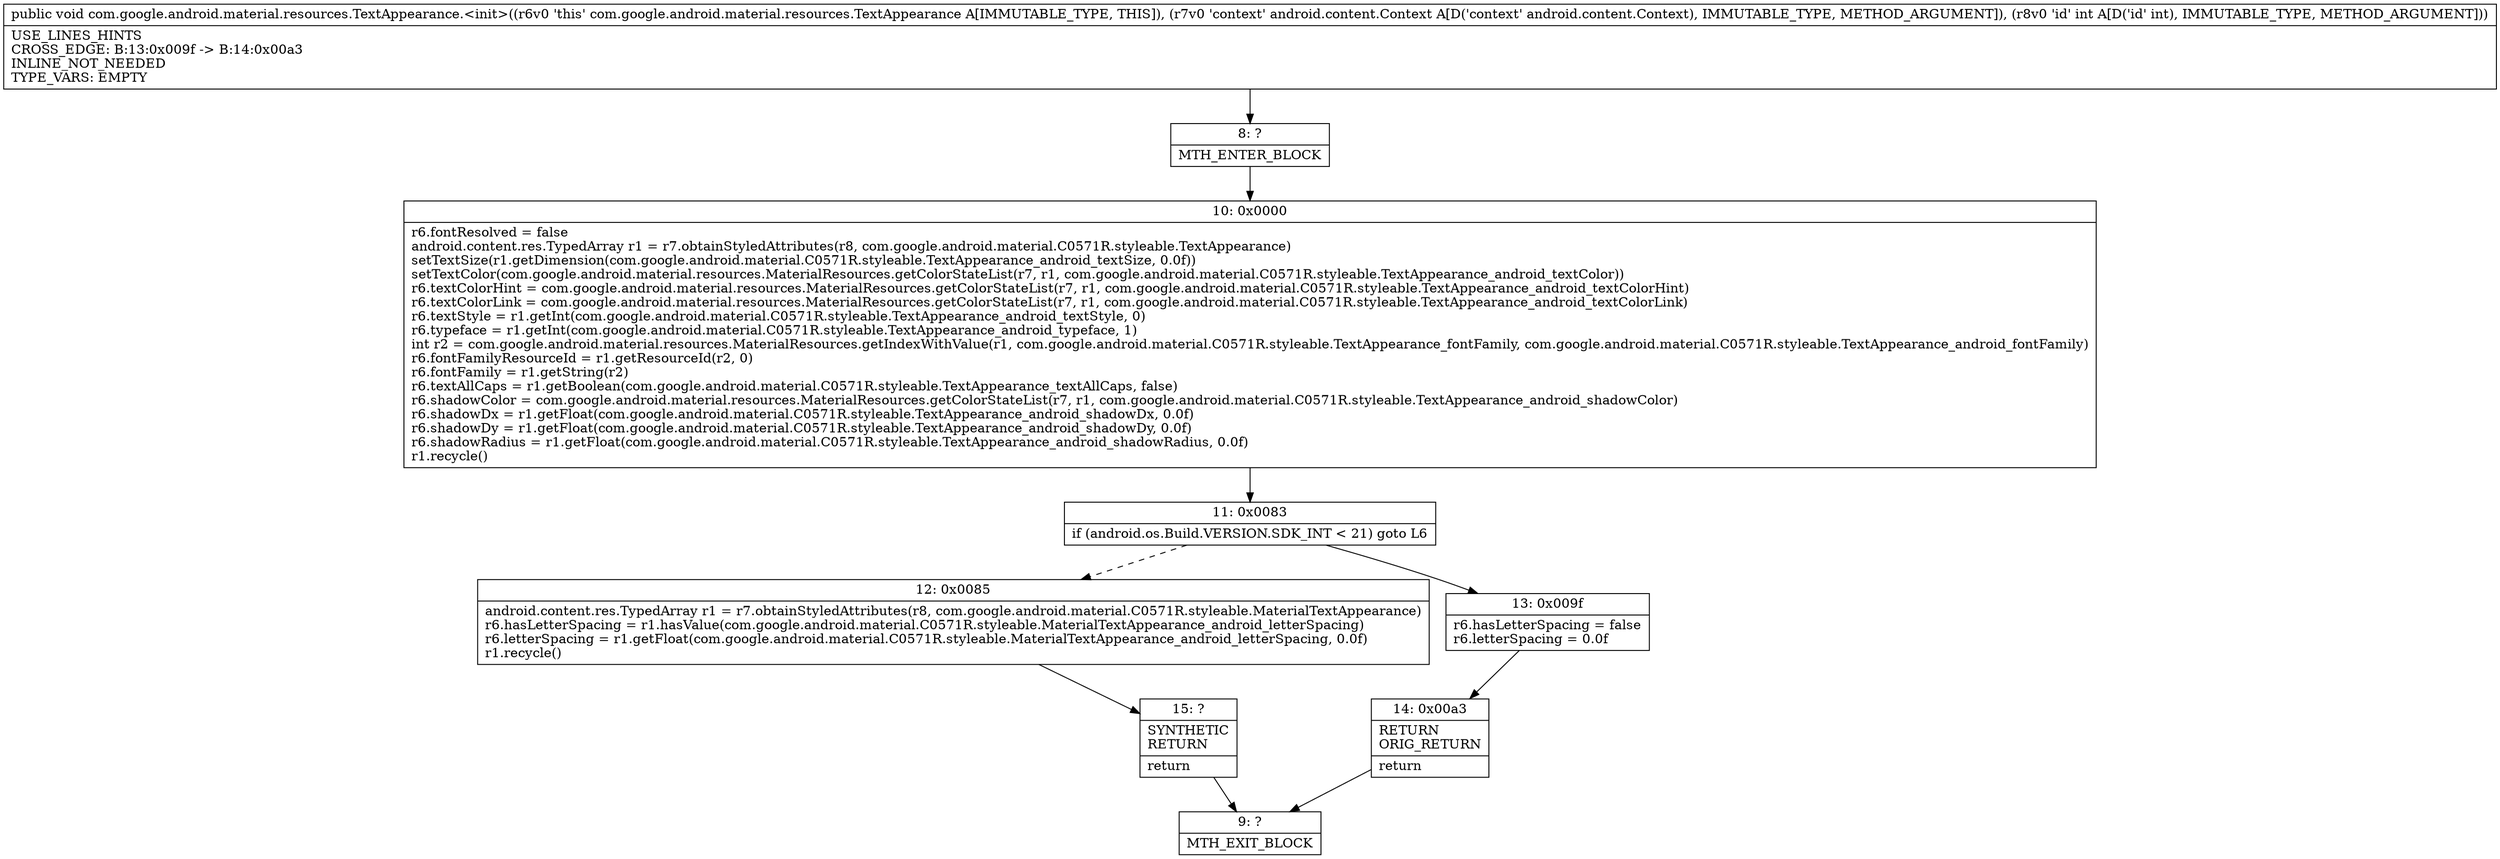 digraph "CFG forcom.google.android.material.resources.TextAppearance.\<init\>(Landroid\/content\/Context;I)V" {
Node_8 [shape=record,label="{8\:\ ?|MTH_ENTER_BLOCK\l}"];
Node_10 [shape=record,label="{10\:\ 0x0000|r6.fontResolved = false\landroid.content.res.TypedArray r1 = r7.obtainStyledAttributes(r8, com.google.android.material.C0571R.styleable.TextAppearance)\lsetTextSize(r1.getDimension(com.google.android.material.C0571R.styleable.TextAppearance_android_textSize, 0.0f))\lsetTextColor(com.google.android.material.resources.MaterialResources.getColorStateList(r7, r1, com.google.android.material.C0571R.styleable.TextAppearance_android_textColor))\lr6.textColorHint = com.google.android.material.resources.MaterialResources.getColorStateList(r7, r1, com.google.android.material.C0571R.styleable.TextAppearance_android_textColorHint)\lr6.textColorLink = com.google.android.material.resources.MaterialResources.getColorStateList(r7, r1, com.google.android.material.C0571R.styleable.TextAppearance_android_textColorLink)\lr6.textStyle = r1.getInt(com.google.android.material.C0571R.styleable.TextAppearance_android_textStyle, 0)\lr6.typeface = r1.getInt(com.google.android.material.C0571R.styleable.TextAppearance_android_typeface, 1)\lint r2 = com.google.android.material.resources.MaterialResources.getIndexWithValue(r1, com.google.android.material.C0571R.styleable.TextAppearance_fontFamily, com.google.android.material.C0571R.styleable.TextAppearance_android_fontFamily)\lr6.fontFamilyResourceId = r1.getResourceId(r2, 0)\lr6.fontFamily = r1.getString(r2)\lr6.textAllCaps = r1.getBoolean(com.google.android.material.C0571R.styleable.TextAppearance_textAllCaps, false)\lr6.shadowColor = com.google.android.material.resources.MaterialResources.getColorStateList(r7, r1, com.google.android.material.C0571R.styleable.TextAppearance_android_shadowColor)\lr6.shadowDx = r1.getFloat(com.google.android.material.C0571R.styleable.TextAppearance_android_shadowDx, 0.0f)\lr6.shadowDy = r1.getFloat(com.google.android.material.C0571R.styleable.TextAppearance_android_shadowDy, 0.0f)\lr6.shadowRadius = r1.getFloat(com.google.android.material.C0571R.styleable.TextAppearance_android_shadowRadius, 0.0f)\lr1.recycle()\l}"];
Node_11 [shape=record,label="{11\:\ 0x0083|if (android.os.Build.VERSION.SDK_INT \< 21) goto L6\l}"];
Node_12 [shape=record,label="{12\:\ 0x0085|android.content.res.TypedArray r1 = r7.obtainStyledAttributes(r8, com.google.android.material.C0571R.styleable.MaterialTextAppearance)\lr6.hasLetterSpacing = r1.hasValue(com.google.android.material.C0571R.styleable.MaterialTextAppearance_android_letterSpacing)\lr6.letterSpacing = r1.getFloat(com.google.android.material.C0571R.styleable.MaterialTextAppearance_android_letterSpacing, 0.0f)\lr1.recycle()\l}"];
Node_15 [shape=record,label="{15\:\ ?|SYNTHETIC\lRETURN\l|return\l}"];
Node_9 [shape=record,label="{9\:\ ?|MTH_EXIT_BLOCK\l}"];
Node_13 [shape=record,label="{13\:\ 0x009f|r6.hasLetterSpacing = false\lr6.letterSpacing = 0.0f\l}"];
Node_14 [shape=record,label="{14\:\ 0x00a3|RETURN\lORIG_RETURN\l|return\l}"];
MethodNode[shape=record,label="{public void com.google.android.material.resources.TextAppearance.\<init\>((r6v0 'this' com.google.android.material.resources.TextAppearance A[IMMUTABLE_TYPE, THIS]), (r7v0 'context' android.content.Context A[D('context' android.content.Context), IMMUTABLE_TYPE, METHOD_ARGUMENT]), (r8v0 'id' int A[D('id' int), IMMUTABLE_TYPE, METHOD_ARGUMENT]))  | USE_LINES_HINTS\lCROSS_EDGE: B:13:0x009f \-\> B:14:0x00a3\lINLINE_NOT_NEEDED\lTYPE_VARS: EMPTY\l}"];
MethodNode -> Node_8;Node_8 -> Node_10;
Node_10 -> Node_11;
Node_11 -> Node_12[style=dashed];
Node_11 -> Node_13;
Node_12 -> Node_15;
Node_15 -> Node_9;
Node_13 -> Node_14;
Node_14 -> Node_9;
}

